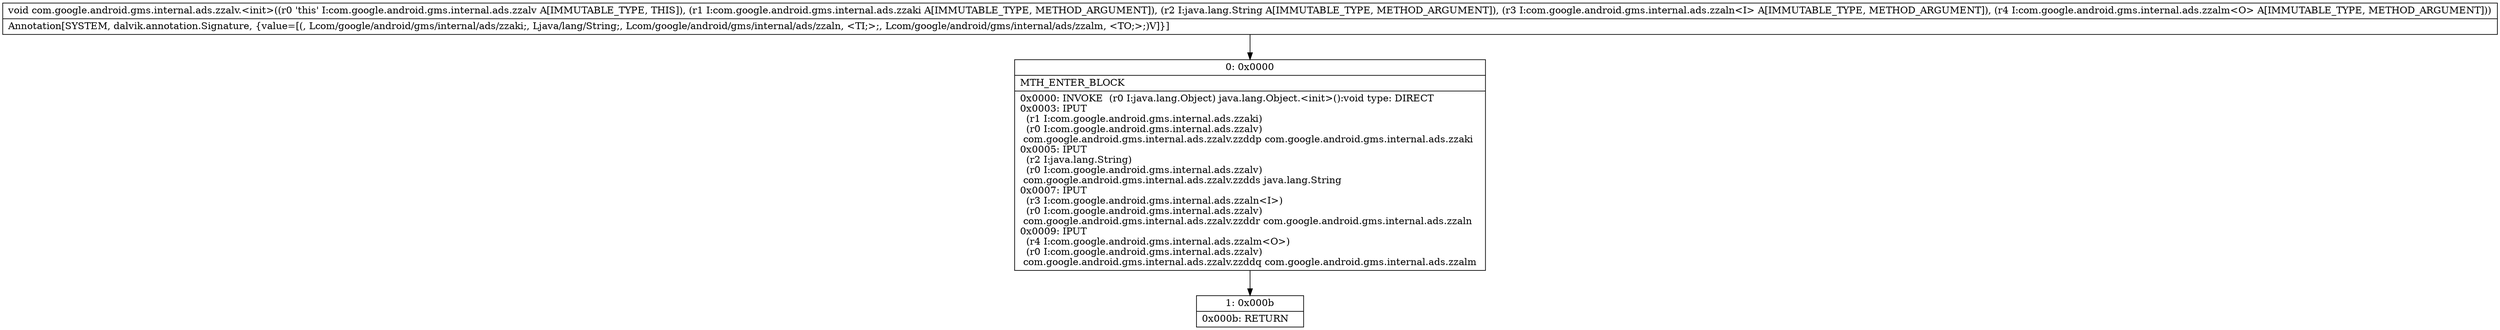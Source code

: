 digraph "CFG forcom.google.android.gms.internal.ads.zzalv.\<init\>(Lcom\/google\/android\/gms\/internal\/ads\/zzaki;Ljava\/lang\/String;Lcom\/google\/android\/gms\/internal\/ads\/zzaln;Lcom\/google\/android\/gms\/internal\/ads\/zzalm;)V" {
Node_0 [shape=record,label="{0\:\ 0x0000|MTH_ENTER_BLOCK\l|0x0000: INVOKE  (r0 I:java.lang.Object) java.lang.Object.\<init\>():void type: DIRECT \l0x0003: IPUT  \l  (r1 I:com.google.android.gms.internal.ads.zzaki)\l  (r0 I:com.google.android.gms.internal.ads.zzalv)\l com.google.android.gms.internal.ads.zzalv.zzddp com.google.android.gms.internal.ads.zzaki \l0x0005: IPUT  \l  (r2 I:java.lang.String)\l  (r0 I:com.google.android.gms.internal.ads.zzalv)\l com.google.android.gms.internal.ads.zzalv.zzdds java.lang.String \l0x0007: IPUT  \l  (r3 I:com.google.android.gms.internal.ads.zzaln\<I\>)\l  (r0 I:com.google.android.gms.internal.ads.zzalv)\l com.google.android.gms.internal.ads.zzalv.zzddr com.google.android.gms.internal.ads.zzaln \l0x0009: IPUT  \l  (r4 I:com.google.android.gms.internal.ads.zzalm\<O\>)\l  (r0 I:com.google.android.gms.internal.ads.zzalv)\l com.google.android.gms.internal.ads.zzalv.zzddq com.google.android.gms.internal.ads.zzalm \l}"];
Node_1 [shape=record,label="{1\:\ 0x000b|0x000b: RETURN   \l}"];
MethodNode[shape=record,label="{void com.google.android.gms.internal.ads.zzalv.\<init\>((r0 'this' I:com.google.android.gms.internal.ads.zzalv A[IMMUTABLE_TYPE, THIS]), (r1 I:com.google.android.gms.internal.ads.zzaki A[IMMUTABLE_TYPE, METHOD_ARGUMENT]), (r2 I:java.lang.String A[IMMUTABLE_TYPE, METHOD_ARGUMENT]), (r3 I:com.google.android.gms.internal.ads.zzaln\<I\> A[IMMUTABLE_TYPE, METHOD_ARGUMENT]), (r4 I:com.google.android.gms.internal.ads.zzalm\<O\> A[IMMUTABLE_TYPE, METHOD_ARGUMENT]))  | Annotation[SYSTEM, dalvik.annotation.Signature, \{value=[(, Lcom\/google\/android\/gms\/internal\/ads\/zzaki;, Ljava\/lang\/String;, Lcom\/google\/android\/gms\/internal\/ads\/zzaln, \<TI;\>;, Lcom\/google\/android\/gms\/internal\/ads\/zzalm, \<TO;\>;)V]\}]\l}"];
MethodNode -> Node_0;
Node_0 -> Node_1;
}


